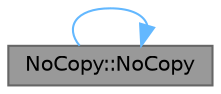 digraph "NoCopy::NoCopy"
{
 // LATEX_PDF_SIZE
  bgcolor="transparent";
  edge [fontname=Helvetica,fontsize=10,labelfontname=Helvetica,labelfontsize=10];
  node [fontname=Helvetica,fontsize=10,shape=box,height=0.2,width=0.4];
  rankdir="LR";
  Node1 [id="Node000001",label="NoCopy::NoCopy",height=0.2,width=0.4,color="gray40", fillcolor="grey60", style="filled", fontcolor="black",tooltip="Copy construction not allowed"];
  Node1 -> Node1 [id="edge1_Node000001_Node000001",color="steelblue1",style="solid",tooltip=" "];
}
